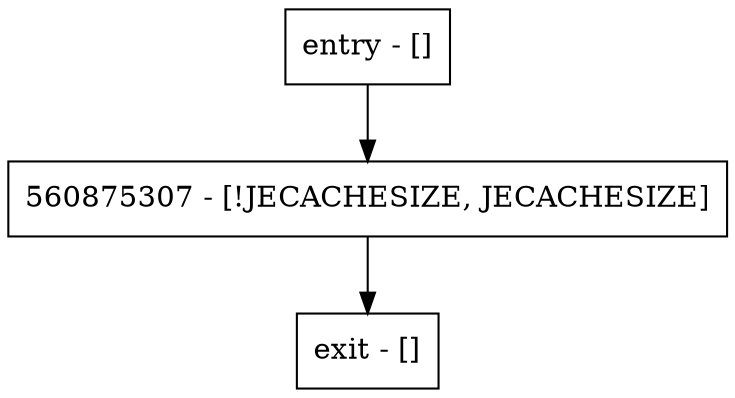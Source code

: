 digraph getInt {
node [shape=record];
entry [label="entry - []"];
exit [label="exit - []"];
560875307 [label="560875307 - [!JECACHESIZE, JECACHESIZE]"];
entry;
exit;
entry -> 560875307;
560875307 -> exit;
}
